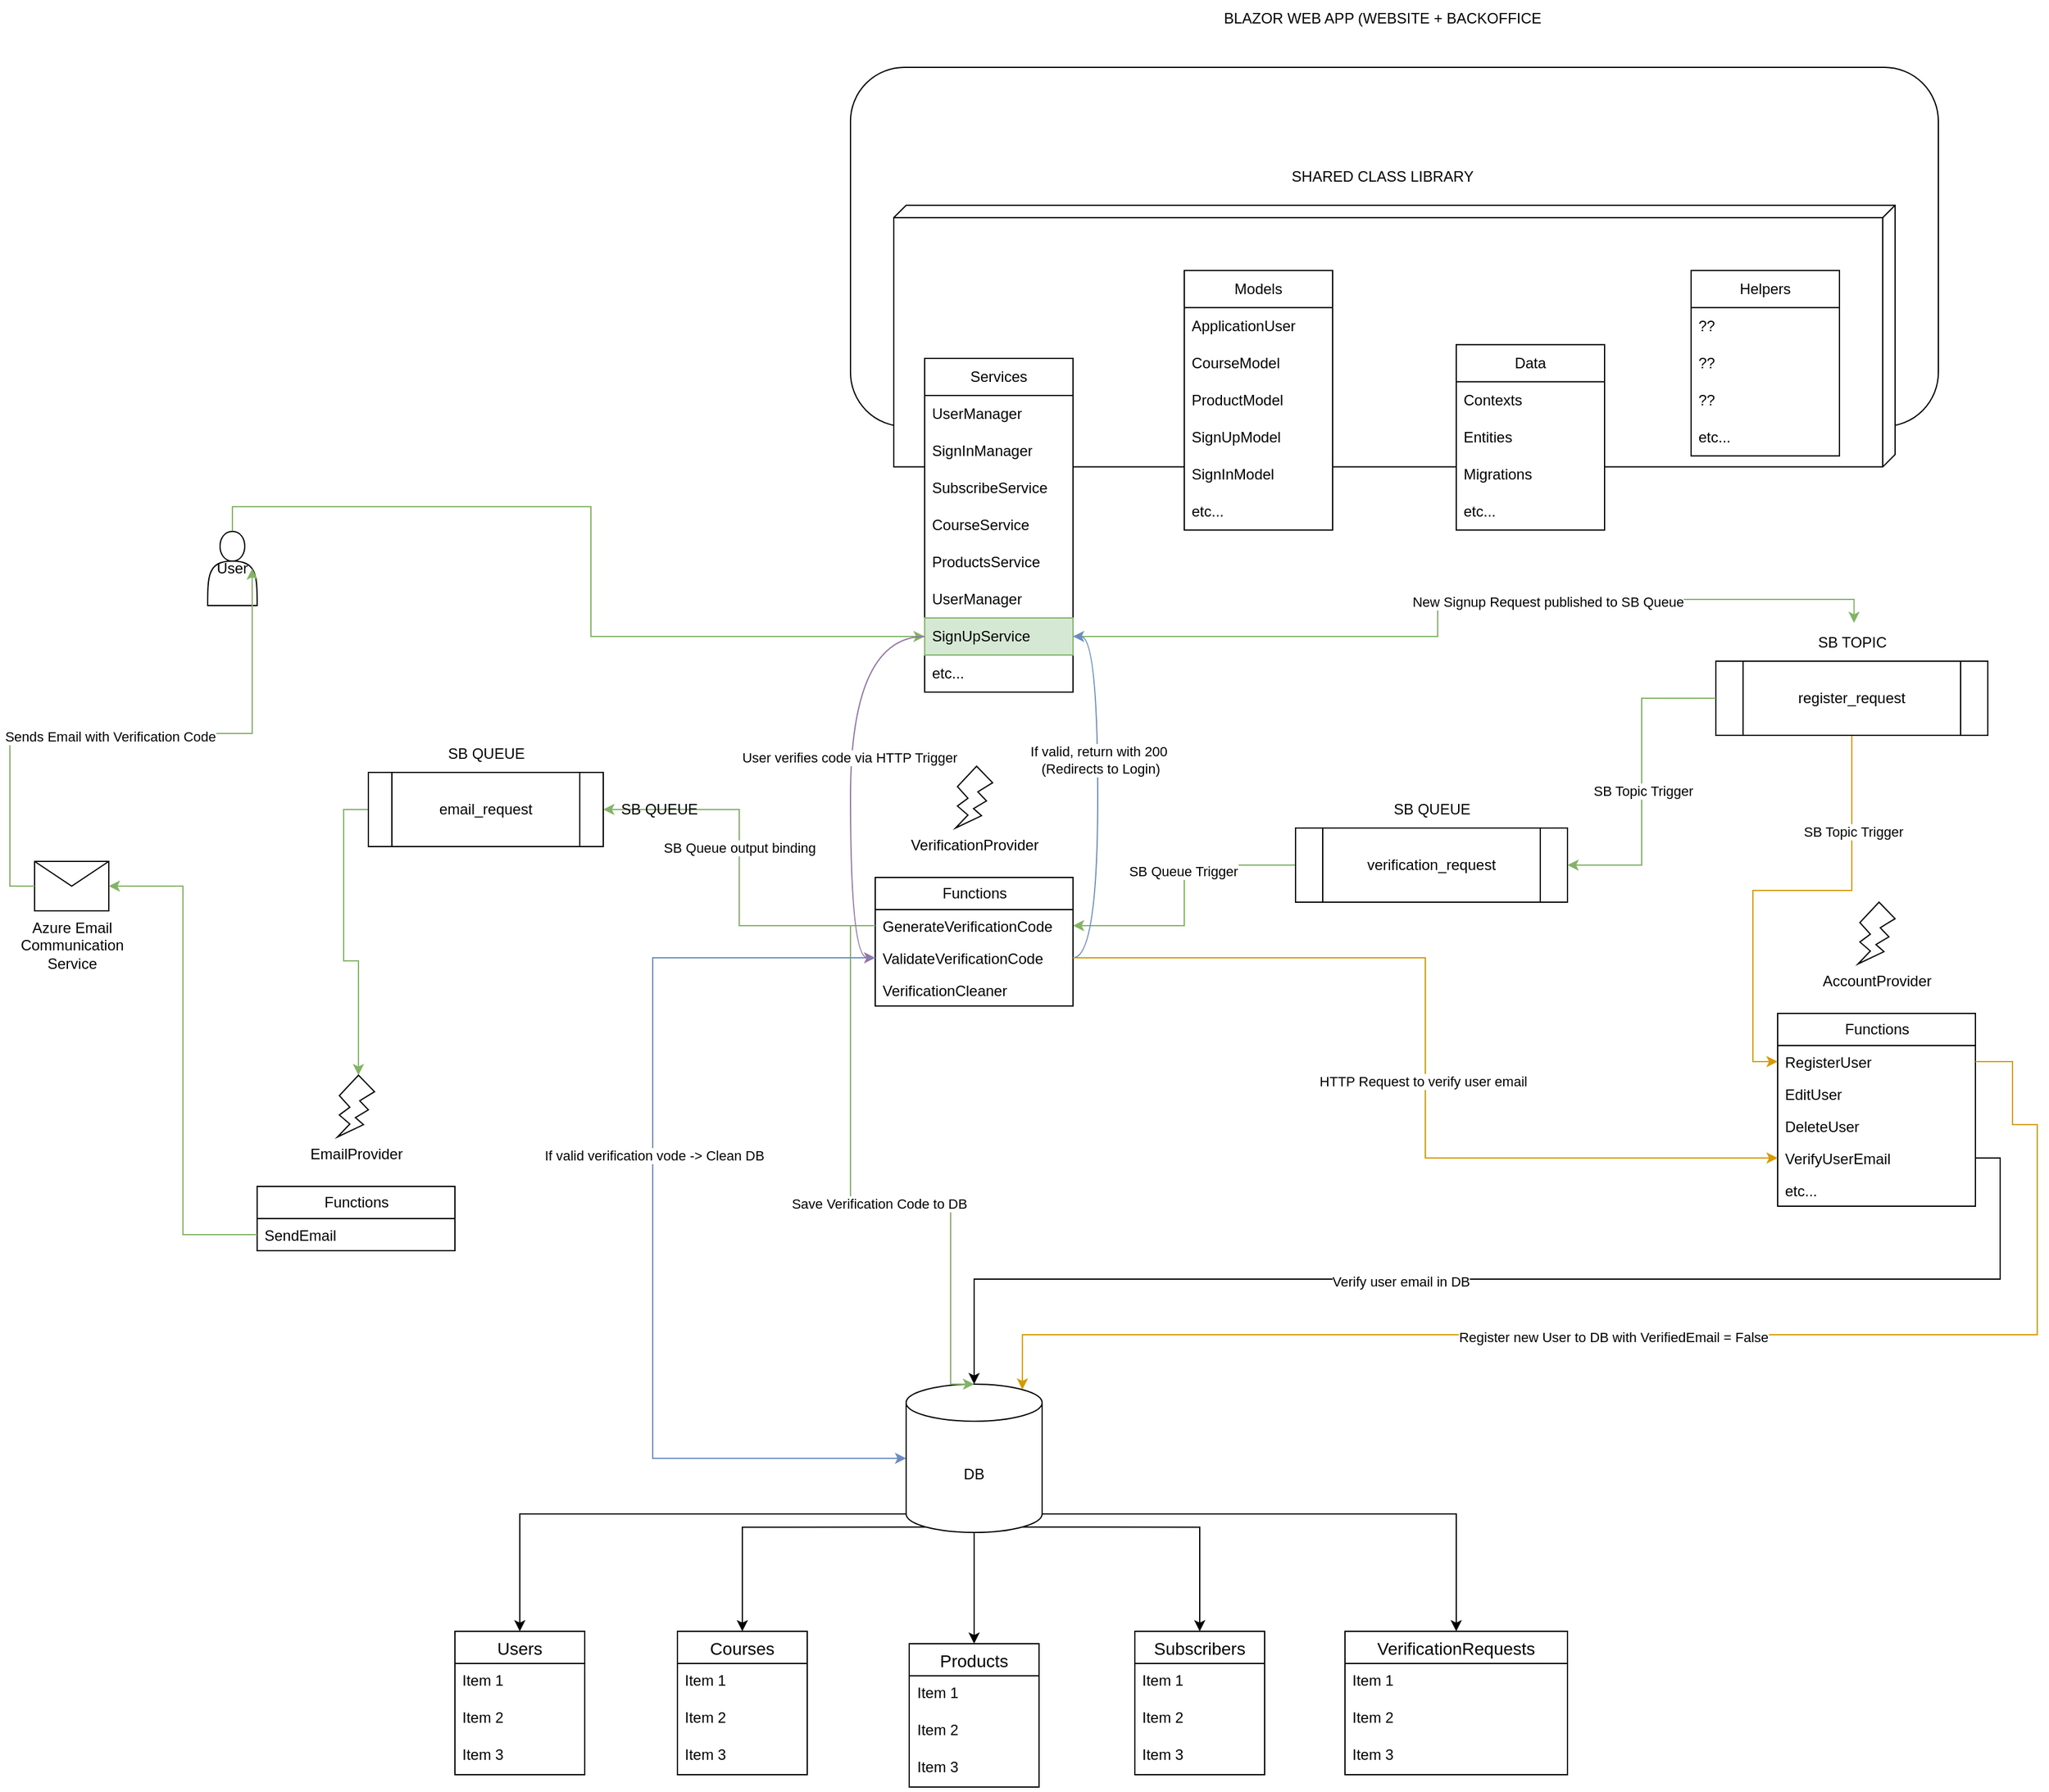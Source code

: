 <mxfile version="24.4.0" type="github">
  <diagram name="Page-1" id="rLuaAWIhbFuR76mklM3R">
    <mxGraphModel dx="3674" dy="1921" grid="1" gridSize="10" guides="1" tooltips="1" connect="1" arrows="1" fold="1" page="0" pageScale="1" pageWidth="827" pageHeight="1169" math="0" shadow="0">
      <root>
        <mxCell id="0" />
        <mxCell id="1" parent="0" />
        <mxCell id="b-GM4WZFgc50gOX13qEO-60" style="edgeStyle=orthogonalEdgeStyle;rounded=0;orthogonalLoop=1;jettySize=auto;html=1;exitX=0;exitY=0.5;exitDx=0;exitDy=0;entryX=0.565;entryY=0;entryDx=0;entryDy=0;entryPerimeter=0;fillColor=#d5e8d4;strokeColor=#82b366;" edge="1" parent="1" source="b-GM4WZFgc50gOX13qEO-3" target="b-GM4WZFgc50gOX13qEO-41">
          <mxGeometry relative="1" as="geometry" />
        </mxCell>
        <mxCell id="b-GM4WZFgc50gOX13qEO-18" style="edgeStyle=orthogonalEdgeStyle;rounded=0;orthogonalLoop=1;jettySize=auto;html=1;exitX=0;exitY=0.5;exitDx=0;exitDy=0;entryX=1;entryY=0.5;entryDx=0;entryDy=0;fillColor=#d5e8d4;strokeColor=#82b366;" edge="1" parent="1" source="b-GM4WZFgc50gOX13qEO-8" target="b-GM4WZFgc50gOX13qEO-26">
          <mxGeometry relative="1" as="geometry" />
        </mxCell>
        <mxCell id="b-GM4WZFgc50gOX13qEO-57" value="SB Queue Trigger" style="edgeLabel;html=1;align=center;verticalAlign=middle;resizable=0;points=[];" vertex="1" connectable="0" parent="b-GM4WZFgc50gOX13qEO-18">
          <mxGeometry x="-0.173" y="-1" relative="1" as="geometry">
            <mxPoint as="offset" />
          </mxGeometry>
        </mxCell>
        <mxCell id="b-GM4WZFgc50gOX13qEO-10" value="&lt;span style=&quot;text-wrap: wrap;&quot;&gt;Azure Email Communication Service&lt;/span&gt;" style="shape=message;html=1;html=1;outlineConnect=0;labelPosition=center;verticalLabelPosition=bottom;align=center;verticalAlign=top;" vertex="1" parent="1">
          <mxGeometry x="-1230" y="47" width="60" height="40" as="geometry" />
        </mxCell>
        <mxCell id="b-GM4WZFgc50gOX13qEO-166" style="edgeStyle=orthogonalEdgeStyle;rounded=0;orthogonalLoop=1;jettySize=auto;html=1;exitX=0.5;exitY=0;exitDx=0;exitDy=0;entryX=0;entryY=0.5;entryDx=0;entryDy=0;fillColor=#d5e8d4;strokeColor=#82b366;" edge="1" parent="1" source="b-GM4WZFgc50gOX13qEO-11" target="b-GM4WZFgc50gOX13qEO-106">
          <mxGeometry relative="1" as="geometry" />
        </mxCell>
        <mxCell id="b-GM4WZFgc50gOX13qEO-11" value="User" style="shape=actor;whiteSpace=wrap;html=1;" vertex="1" parent="1">
          <mxGeometry x="-1090" y="-220" width="40" height="60" as="geometry" />
        </mxCell>
        <mxCell id="b-GM4WZFgc50gOX13qEO-12" style="edgeStyle=orthogonalEdgeStyle;rounded=0;orthogonalLoop=1;jettySize=auto;html=1;exitX=0;exitY=0.5;exitDx=0;exitDy=0;entryX=0.9;entryY=0.5;entryDx=0;entryDy=0;entryPerimeter=0;fillColor=#d5e8d4;strokeColor=#82b366;" edge="1" parent="1" source="b-GM4WZFgc50gOX13qEO-10" target="b-GM4WZFgc50gOX13qEO-11">
          <mxGeometry relative="1" as="geometry" />
        </mxCell>
        <mxCell id="b-GM4WZFgc50gOX13qEO-14" value="Sends Email with Verification Code" style="edgeLabel;html=1;align=center;verticalAlign=middle;resizable=0;points=[];" vertex="1" connectable="0" parent="b-GM4WZFgc50gOX13qEO-12">
          <mxGeometry x="-0.052" y="-2" relative="1" as="geometry">
            <mxPoint as="offset" />
          </mxGeometry>
        </mxCell>
        <mxCell id="b-GM4WZFgc50gOX13qEO-30" value="" style="group" vertex="1" connectable="0" parent="1">
          <mxGeometry x="-550" y="-30" width="160" height="194" as="geometry" />
        </mxCell>
        <mxCell id="b-GM4WZFgc50gOX13qEO-5" value="VerificationProvider" style="verticalLabelPosition=bottom;verticalAlign=top;html=1;shape=mxgraph.basic.flash" vertex="1" parent="b-GM4WZFgc50gOX13qEO-30">
          <mxGeometry x="65" width="30" height="50" as="geometry" />
        </mxCell>
        <mxCell id="b-GM4WZFgc50gOX13qEO-25" value="Functions" style="swimlane;fontStyle=0;childLayout=stackLayout;horizontal=1;startSize=26;fillColor=none;horizontalStack=0;resizeParent=1;resizeParentMax=0;resizeLast=0;collapsible=1;marginBottom=0;html=1;" vertex="1" parent="b-GM4WZFgc50gOX13qEO-30">
          <mxGeometry y="90" width="160" height="104" as="geometry" />
        </mxCell>
        <mxCell id="b-GM4WZFgc50gOX13qEO-26" value="GenerateVerificationCode" style="text;strokeColor=none;fillColor=none;align=left;verticalAlign=top;spacingLeft=4;spacingRight=4;overflow=hidden;rotatable=0;points=[[0,0.5],[1,0.5]];portConstraint=eastwest;whiteSpace=wrap;html=1;" vertex="1" parent="b-GM4WZFgc50gOX13qEO-25">
          <mxGeometry y="26" width="160" height="26" as="geometry" />
        </mxCell>
        <mxCell id="b-GM4WZFgc50gOX13qEO-27" value="ValidateVerificationCode" style="text;strokeColor=none;fillColor=none;align=left;verticalAlign=top;spacingLeft=4;spacingRight=4;overflow=hidden;rotatable=0;points=[[0,0.5],[1,0.5]];portConstraint=eastwest;whiteSpace=wrap;html=1;" vertex="1" parent="b-GM4WZFgc50gOX13qEO-25">
          <mxGeometry y="52" width="160" height="26" as="geometry" />
        </mxCell>
        <mxCell id="b-GM4WZFgc50gOX13qEO-28" value="VerificationCleaner" style="text;strokeColor=none;fillColor=none;align=left;verticalAlign=top;spacingLeft=4;spacingRight=4;overflow=hidden;rotatable=0;points=[[0,0.5],[1,0.5]];portConstraint=eastwest;whiteSpace=wrap;html=1;" vertex="1" parent="b-GM4WZFgc50gOX13qEO-25">
          <mxGeometry y="78" width="160" height="26" as="geometry" />
        </mxCell>
        <mxCell id="b-GM4WZFgc50gOX13qEO-40" value="" style="group" vertex="1" connectable="0" parent="1">
          <mxGeometry x="-1000" y="220" width="160" height="194" as="geometry" />
        </mxCell>
        <mxCell id="b-GM4WZFgc50gOX13qEO-41" value="EmailProvider" style="verticalLabelPosition=bottom;verticalAlign=top;html=1;shape=mxgraph.basic.flash" vertex="1" parent="b-GM4WZFgc50gOX13qEO-40">
          <mxGeometry x="15" width="30" height="50" as="geometry" />
        </mxCell>
        <mxCell id="b-GM4WZFgc50gOX13qEO-42" value="Functions" style="swimlane;fontStyle=0;childLayout=stackLayout;horizontal=1;startSize=26;fillColor=none;horizontalStack=0;resizeParent=1;resizeParentMax=0;resizeLast=0;collapsible=1;marginBottom=0;html=1;" vertex="1" parent="b-GM4WZFgc50gOX13qEO-40">
          <mxGeometry x="-50" y="90" width="160" height="52" as="geometry" />
        </mxCell>
        <mxCell id="b-GM4WZFgc50gOX13qEO-43" value="SendEmail" style="text;strokeColor=none;fillColor=none;align=left;verticalAlign=top;spacingLeft=4;spacingRight=4;overflow=hidden;rotatable=0;points=[[0,0.5],[1,0.5]];portConstraint=eastwest;whiteSpace=wrap;html=1;" vertex="1" parent="b-GM4WZFgc50gOX13qEO-42">
          <mxGeometry y="26" width="160" height="26" as="geometry" />
        </mxCell>
        <mxCell id="b-GM4WZFgc50gOX13qEO-58" style="edgeStyle=orthogonalEdgeStyle;rounded=0;orthogonalLoop=1;jettySize=auto;html=1;exitX=0;exitY=0.5;exitDx=0;exitDy=0;entryX=1;entryY=0.5;entryDx=0;entryDy=0;fillColor=#d5e8d4;strokeColor=#82b366;" edge="1" parent="1" source="b-GM4WZFgc50gOX13qEO-26" target="b-GM4WZFgc50gOX13qEO-3">
          <mxGeometry relative="1" as="geometry" />
        </mxCell>
        <mxCell id="b-GM4WZFgc50gOX13qEO-59" value="SB Queue output binding" style="edgeLabel;html=1;align=center;verticalAlign=middle;resizable=0;points=[];" vertex="1" connectable="0" parent="b-GM4WZFgc50gOX13qEO-58">
          <mxGeometry x="0.106" relative="1" as="geometry">
            <mxPoint as="offset" />
          </mxGeometry>
        </mxCell>
        <mxCell id="b-GM4WZFgc50gOX13qEO-61" style="edgeStyle=orthogonalEdgeStyle;rounded=0;orthogonalLoop=1;jettySize=auto;html=1;exitX=0;exitY=0.5;exitDx=0;exitDy=0;entryX=1;entryY=0.5;entryDx=0;entryDy=0;fillColor=#d5e8d4;strokeColor=#82b366;" edge="1" parent="1" source="b-GM4WZFgc50gOX13qEO-43" target="b-GM4WZFgc50gOX13qEO-10">
          <mxGeometry relative="1" as="geometry" />
        </mxCell>
        <mxCell id="b-GM4WZFgc50gOX13qEO-62" value="SB QUEUE" style="text;html=1;align=center;verticalAlign=middle;resizable=0;points=[];autosize=1;strokeColor=none;fillColor=none;" vertex="1" parent="1">
          <mxGeometry x="-770" y="-10" width="90" height="30" as="geometry" />
        </mxCell>
        <mxCell id="b-GM4WZFgc50gOX13qEO-64" value="" style="group" vertex="1" connectable="0" parent="1">
          <mxGeometry x="-210" y="-10" width="220" height="90" as="geometry" />
        </mxCell>
        <mxCell id="b-GM4WZFgc50gOX13qEO-8" value="verification_request" style="shape=process;whiteSpace=wrap;html=1;backgroundOutline=1;" vertex="1" parent="b-GM4WZFgc50gOX13qEO-64">
          <mxGeometry y="30" width="220" height="60" as="geometry" />
        </mxCell>
        <mxCell id="b-GM4WZFgc50gOX13qEO-63" value="SB QUEUE" style="text;html=1;align=center;verticalAlign=middle;resizable=0;points=[];autosize=1;strokeColor=none;fillColor=none;" vertex="1" parent="b-GM4WZFgc50gOX13qEO-64">
          <mxGeometry x="65" width="90" height="30" as="geometry" />
        </mxCell>
        <mxCell id="b-GM4WZFgc50gOX13qEO-71" value="" style="group" vertex="1" connectable="0" parent="1">
          <mxGeometry x="-890" y="470" width="900" height="326" as="geometry" />
        </mxCell>
        <mxCell id="b-GM4WZFgc50gOX13qEO-66" style="edgeStyle=orthogonalEdgeStyle;rounded=0;orthogonalLoop=1;jettySize=auto;html=1;exitX=0;exitY=1;exitDx=0;exitDy=-15;exitPerimeter=0;entryX=0.5;entryY=0;entryDx=0;entryDy=0;" edge="1" parent="b-GM4WZFgc50gOX13qEO-71" source="LMLUsQTft9katg2dy1Hr-32" target="LMLUsQTft9katg2dy1Hr-33">
          <mxGeometry relative="1" as="geometry" />
        </mxCell>
        <mxCell id="b-GM4WZFgc50gOX13qEO-67" style="edgeStyle=orthogonalEdgeStyle;rounded=0;orthogonalLoop=1;jettySize=auto;html=1;exitX=0.145;exitY=1;exitDx=0;exitDy=-4.35;exitPerimeter=0;entryX=0.5;entryY=0;entryDx=0;entryDy=0;" edge="1" parent="b-GM4WZFgc50gOX13qEO-71" source="LMLUsQTft9katg2dy1Hr-32" target="LMLUsQTft9katg2dy1Hr-45">
          <mxGeometry relative="1" as="geometry" />
        </mxCell>
        <mxCell id="b-GM4WZFgc50gOX13qEO-68" style="edgeStyle=orthogonalEdgeStyle;rounded=0;orthogonalLoop=1;jettySize=auto;html=1;exitX=0.5;exitY=1;exitDx=0;exitDy=0;exitPerimeter=0;entryX=0.5;entryY=0;entryDx=0;entryDy=0;" edge="1" parent="b-GM4WZFgc50gOX13qEO-71" source="LMLUsQTft9katg2dy1Hr-32" target="LMLUsQTft9katg2dy1Hr-49">
          <mxGeometry relative="1" as="geometry" />
        </mxCell>
        <mxCell id="b-GM4WZFgc50gOX13qEO-69" style="edgeStyle=orthogonalEdgeStyle;rounded=0;orthogonalLoop=1;jettySize=auto;html=1;exitX=0.855;exitY=1;exitDx=0;exitDy=-4.35;exitPerimeter=0;entryX=0.5;entryY=0;entryDx=0;entryDy=0;" edge="1" parent="b-GM4WZFgc50gOX13qEO-71" source="LMLUsQTft9katg2dy1Hr-32" target="LMLUsQTft9katg2dy1Hr-53">
          <mxGeometry relative="1" as="geometry" />
        </mxCell>
        <mxCell id="b-GM4WZFgc50gOX13qEO-70" style="edgeStyle=orthogonalEdgeStyle;rounded=0;orthogonalLoop=1;jettySize=auto;html=1;exitX=1;exitY=1;exitDx=0;exitDy=-15;exitPerimeter=0;entryX=0.5;entryY=0;entryDx=0;entryDy=0;" edge="1" parent="b-GM4WZFgc50gOX13qEO-71" source="LMLUsQTft9katg2dy1Hr-32" target="b-GM4WZFgc50gOX13qEO-31">
          <mxGeometry relative="1" as="geometry" />
        </mxCell>
        <mxCell id="LMLUsQTft9katg2dy1Hr-32" value="DB" style="shape=cylinder3;whiteSpace=wrap;html=1;boundedLbl=1;backgroundOutline=1;size=15;" parent="b-GM4WZFgc50gOX13qEO-71" vertex="1">
          <mxGeometry x="365" width="110" height="120" as="geometry" />
        </mxCell>
        <mxCell id="LMLUsQTft9katg2dy1Hr-33" value="Users" style="swimlane;fontStyle=0;childLayout=stackLayout;horizontal=1;startSize=26;horizontalStack=0;resizeParent=1;resizeParentMax=0;resizeLast=0;collapsible=1;marginBottom=0;align=center;fontSize=14;" parent="b-GM4WZFgc50gOX13qEO-71" vertex="1">
          <mxGeometry y="200" width="105" height="116" as="geometry" />
        </mxCell>
        <mxCell id="LMLUsQTft9katg2dy1Hr-34" value="Item 1" style="text;strokeColor=none;fillColor=none;spacingLeft=4;spacingRight=4;overflow=hidden;rotatable=0;points=[[0,0.5],[1,0.5]];portConstraint=eastwest;fontSize=12;whiteSpace=wrap;html=1;" parent="LMLUsQTft9katg2dy1Hr-33" vertex="1">
          <mxGeometry y="26" width="105" height="30" as="geometry" />
        </mxCell>
        <mxCell id="LMLUsQTft9katg2dy1Hr-35" value="Item 2" style="text;strokeColor=none;fillColor=none;spacingLeft=4;spacingRight=4;overflow=hidden;rotatable=0;points=[[0,0.5],[1,0.5]];portConstraint=eastwest;fontSize=12;whiteSpace=wrap;html=1;" parent="LMLUsQTft9katg2dy1Hr-33" vertex="1">
          <mxGeometry y="56" width="105" height="30" as="geometry" />
        </mxCell>
        <mxCell id="LMLUsQTft9katg2dy1Hr-36" value="Item 3" style="text;strokeColor=none;fillColor=none;spacingLeft=4;spacingRight=4;overflow=hidden;rotatable=0;points=[[0,0.5],[1,0.5]];portConstraint=eastwest;fontSize=12;whiteSpace=wrap;html=1;" parent="LMLUsQTft9katg2dy1Hr-33" vertex="1">
          <mxGeometry y="86" width="105" height="30" as="geometry" />
        </mxCell>
        <mxCell id="LMLUsQTft9katg2dy1Hr-45" value="Courses" style="swimlane;fontStyle=0;childLayout=stackLayout;horizontal=1;startSize=26;horizontalStack=0;resizeParent=1;resizeParentMax=0;resizeLast=0;collapsible=1;marginBottom=0;align=center;fontSize=14;" parent="b-GM4WZFgc50gOX13qEO-71" vertex="1">
          <mxGeometry x="180" y="200" width="105" height="116" as="geometry" />
        </mxCell>
        <mxCell id="LMLUsQTft9katg2dy1Hr-46" value="Item 1" style="text;strokeColor=none;fillColor=none;spacingLeft=4;spacingRight=4;overflow=hidden;rotatable=0;points=[[0,0.5],[1,0.5]];portConstraint=eastwest;fontSize=12;whiteSpace=wrap;html=1;" parent="LMLUsQTft9katg2dy1Hr-45" vertex="1">
          <mxGeometry y="26" width="105" height="30" as="geometry" />
        </mxCell>
        <mxCell id="LMLUsQTft9katg2dy1Hr-47" value="Item 2" style="text;strokeColor=none;fillColor=none;spacingLeft=4;spacingRight=4;overflow=hidden;rotatable=0;points=[[0,0.5],[1,0.5]];portConstraint=eastwest;fontSize=12;whiteSpace=wrap;html=1;" parent="LMLUsQTft9katg2dy1Hr-45" vertex="1">
          <mxGeometry y="56" width="105" height="30" as="geometry" />
        </mxCell>
        <mxCell id="LMLUsQTft9katg2dy1Hr-48" value="Item 3" style="text;strokeColor=none;fillColor=none;spacingLeft=4;spacingRight=4;overflow=hidden;rotatable=0;points=[[0,0.5],[1,0.5]];portConstraint=eastwest;fontSize=12;whiteSpace=wrap;html=1;" parent="LMLUsQTft9katg2dy1Hr-45" vertex="1">
          <mxGeometry y="86" width="105" height="30" as="geometry" />
        </mxCell>
        <mxCell id="LMLUsQTft9katg2dy1Hr-49" value="Products" style="swimlane;fontStyle=0;childLayout=stackLayout;horizontal=1;startSize=26;horizontalStack=0;resizeParent=1;resizeParentMax=0;resizeLast=0;collapsible=1;marginBottom=0;align=center;fontSize=14;" parent="b-GM4WZFgc50gOX13qEO-71" vertex="1">
          <mxGeometry x="367.5" y="210" width="105" height="116" as="geometry" />
        </mxCell>
        <mxCell id="LMLUsQTft9katg2dy1Hr-50" value="Item 1" style="text;strokeColor=none;fillColor=none;spacingLeft=4;spacingRight=4;overflow=hidden;rotatable=0;points=[[0,0.5],[1,0.5]];portConstraint=eastwest;fontSize=12;whiteSpace=wrap;html=1;" parent="LMLUsQTft9katg2dy1Hr-49" vertex="1">
          <mxGeometry y="26" width="105" height="30" as="geometry" />
        </mxCell>
        <mxCell id="LMLUsQTft9katg2dy1Hr-51" value="Item 2" style="text;strokeColor=none;fillColor=none;spacingLeft=4;spacingRight=4;overflow=hidden;rotatable=0;points=[[0,0.5],[1,0.5]];portConstraint=eastwest;fontSize=12;whiteSpace=wrap;html=1;" parent="LMLUsQTft9katg2dy1Hr-49" vertex="1">
          <mxGeometry y="56" width="105" height="30" as="geometry" />
        </mxCell>
        <mxCell id="LMLUsQTft9katg2dy1Hr-52" value="Item 3" style="text;strokeColor=none;fillColor=none;spacingLeft=4;spacingRight=4;overflow=hidden;rotatable=0;points=[[0,0.5],[1,0.5]];portConstraint=eastwest;fontSize=12;whiteSpace=wrap;html=1;" parent="LMLUsQTft9katg2dy1Hr-49" vertex="1">
          <mxGeometry y="86" width="105" height="30" as="geometry" />
        </mxCell>
        <mxCell id="LMLUsQTft9katg2dy1Hr-53" value="Subscribers" style="swimlane;fontStyle=0;childLayout=stackLayout;horizontal=1;startSize=26;horizontalStack=0;resizeParent=1;resizeParentMax=0;resizeLast=0;collapsible=1;marginBottom=0;align=center;fontSize=14;" parent="b-GM4WZFgc50gOX13qEO-71" vertex="1">
          <mxGeometry x="550" y="200" width="105" height="116" as="geometry" />
        </mxCell>
        <mxCell id="LMLUsQTft9katg2dy1Hr-54" value="Item 1" style="text;strokeColor=none;fillColor=none;spacingLeft=4;spacingRight=4;overflow=hidden;rotatable=0;points=[[0,0.5],[1,0.5]];portConstraint=eastwest;fontSize=12;whiteSpace=wrap;html=1;" parent="LMLUsQTft9katg2dy1Hr-53" vertex="1">
          <mxGeometry y="26" width="105" height="30" as="geometry" />
        </mxCell>
        <mxCell id="LMLUsQTft9katg2dy1Hr-55" value="Item 2" style="text;strokeColor=none;fillColor=none;spacingLeft=4;spacingRight=4;overflow=hidden;rotatable=0;points=[[0,0.5],[1,0.5]];portConstraint=eastwest;fontSize=12;whiteSpace=wrap;html=1;" parent="LMLUsQTft9katg2dy1Hr-53" vertex="1">
          <mxGeometry y="56" width="105" height="30" as="geometry" />
        </mxCell>
        <mxCell id="LMLUsQTft9katg2dy1Hr-56" value="Item 3" style="text;strokeColor=none;fillColor=none;spacingLeft=4;spacingRight=4;overflow=hidden;rotatable=0;points=[[0,0.5],[1,0.5]];portConstraint=eastwest;fontSize=12;whiteSpace=wrap;html=1;" parent="LMLUsQTft9katg2dy1Hr-53" vertex="1">
          <mxGeometry y="86" width="105" height="30" as="geometry" />
        </mxCell>
        <mxCell id="b-GM4WZFgc50gOX13qEO-31" value="VerificationRequests" style="swimlane;fontStyle=0;childLayout=stackLayout;horizontal=1;startSize=26;horizontalStack=0;resizeParent=1;resizeParentMax=0;resizeLast=0;collapsible=1;marginBottom=0;align=center;fontSize=14;" vertex="1" parent="b-GM4WZFgc50gOX13qEO-71">
          <mxGeometry x="720" y="200" width="180" height="116" as="geometry" />
        </mxCell>
        <mxCell id="b-GM4WZFgc50gOX13qEO-32" value="Item 1" style="text;strokeColor=none;fillColor=none;spacingLeft=4;spacingRight=4;overflow=hidden;rotatable=0;points=[[0,0.5],[1,0.5]];portConstraint=eastwest;fontSize=12;whiteSpace=wrap;html=1;" vertex="1" parent="b-GM4WZFgc50gOX13qEO-31">
          <mxGeometry y="26" width="180" height="30" as="geometry" />
        </mxCell>
        <mxCell id="b-GM4WZFgc50gOX13qEO-33" value="Item 2" style="text;strokeColor=none;fillColor=none;spacingLeft=4;spacingRight=4;overflow=hidden;rotatable=0;points=[[0,0.5],[1,0.5]];portConstraint=eastwest;fontSize=12;whiteSpace=wrap;html=1;" vertex="1" parent="b-GM4WZFgc50gOX13qEO-31">
          <mxGeometry y="56" width="180" height="30" as="geometry" />
        </mxCell>
        <mxCell id="b-GM4WZFgc50gOX13qEO-34" value="Item 3" style="text;strokeColor=none;fillColor=none;spacingLeft=4;spacingRight=4;overflow=hidden;rotatable=0;points=[[0,0.5],[1,0.5]];portConstraint=eastwest;fontSize=12;whiteSpace=wrap;html=1;" vertex="1" parent="b-GM4WZFgc50gOX13qEO-31">
          <mxGeometry y="86" width="180" height="30" as="geometry" />
        </mxCell>
        <mxCell id="b-GM4WZFgc50gOX13qEO-75" style="edgeStyle=orthogonalEdgeStyle;rounded=0;orthogonalLoop=1;jettySize=auto;html=1;exitX=0;exitY=0.5;exitDx=0;exitDy=0;entryX=0.5;entryY=0;entryDx=0;entryDy=0;entryPerimeter=0;fillColor=#d5e8d4;strokeColor=#82b366;" edge="1" parent="1" source="b-GM4WZFgc50gOX13qEO-26" target="LMLUsQTft9katg2dy1Hr-32">
          <mxGeometry relative="1" as="geometry">
            <Array as="points">
              <mxPoint x="-570" y="99" />
              <mxPoint x="-570" y="321" />
              <mxPoint x="-489" y="321" />
              <mxPoint x="-489" y="470" />
            </Array>
          </mxGeometry>
        </mxCell>
        <mxCell id="b-GM4WZFgc50gOX13qEO-76" value="Save Verification Code to DB" style="edgeLabel;html=1;align=center;verticalAlign=middle;resizable=0;points=[];" vertex="1" connectable="0" parent="b-GM4WZFgc50gOX13qEO-75">
          <mxGeometry x="0.077" y="-3" relative="1" as="geometry">
            <mxPoint as="offset" />
          </mxGeometry>
        </mxCell>
        <mxCell id="b-GM4WZFgc50gOX13qEO-80" value="" style="group" vertex="1" connectable="0" parent="1">
          <mxGeometry x="-570" y="-650" width="880" height="460" as="geometry" />
        </mxCell>
        <mxCell id="b-GM4WZFgc50gOX13qEO-78" value="" style="rounded=1;whiteSpace=wrap;html=1;" vertex="1" parent="b-GM4WZFgc50gOX13qEO-80">
          <mxGeometry y="54.474" width="880" height="290.526" as="geometry" />
        </mxCell>
        <mxCell id="b-GM4WZFgc50gOX13qEO-79" value="BLAZOR WEB APP (WEBSITE + BACKOFFICE" style="text;html=1;align=center;verticalAlign=middle;resizable=0;points=[];autosize=1;strokeColor=none;fillColor=none;" vertex="1" parent="b-GM4WZFgc50gOX13qEO-80">
          <mxGeometry x="290" width="280" height="30" as="geometry" />
        </mxCell>
        <mxCell id="b-GM4WZFgc50gOX13qEO-83" value="" style="group" vertex="1" connectable="0" parent="b-GM4WZFgc50gOX13qEO-80">
          <mxGeometry x="35" y="127.778" width="810" height="332.222" as="geometry" />
        </mxCell>
        <mxCell id="b-GM4WZFgc50gOX13qEO-81" value="" style="verticalAlign=top;align=left;spacingTop=8;spacingLeft=2;spacingRight=12;shape=cube;size=10;direction=south;fontStyle=4;html=1;whiteSpace=wrap;" vertex="1" parent="b-GM4WZFgc50gOX13qEO-83">
          <mxGeometry y="38.33" width="810" height="211.67" as="geometry" />
        </mxCell>
        <mxCell id="b-GM4WZFgc50gOX13qEO-82" value="SHARED CLASS LIBRARY" style="text;html=1;align=center;verticalAlign=middle;resizable=0;points=[];autosize=1;strokeColor=none;fillColor=none;" vertex="1" parent="b-GM4WZFgc50gOX13qEO-83">
          <mxGeometry x="310" width="170" height="30" as="geometry" />
        </mxCell>
        <mxCell id="b-GM4WZFgc50gOX13qEO-99" value="Services" style="swimlane;fontStyle=0;childLayout=stackLayout;horizontal=1;startSize=30;horizontalStack=0;resizeParent=1;resizeParentMax=0;resizeLast=0;collapsible=1;marginBottom=0;whiteSpace=wrap;html=1;swimlaneFillColor=default;" vertex="1" parent="b-GM4WZFgc50gOX13qEO-83">
          <mxGeometry x="25" y="162.22" width="120" height="270" as="geometry" />
        </mxCell>
        <mxCell id="b-GM4WZFgc50gOX13qEO-100" value="UserManager" style="text;strokeColor=none;fillColor=none;align=left;verticalAlign=middle;spacingLeft=4;spacingRight=4;overflow=hidden;points=[[0,0.5],[1,0.5]];portConstraint=eastwest;rotatable=0;whiteSpace=wrap;html=1;" vertex="1" parent="b-GM4WZFgc50gOX13qEO-99">
          <mxGeometry y="30" width="120" height="30" as="geometry" />
        </mxCell>
        <mxCell id="b-GM4WZFgc50gOX13qEO-101" value="SignInManager" style="text;strokeColor=none;fillColor=none;align=left;verticalAlign=middle;spacingLeft=4;spacingRight=4;overflow=hidden;points=[[0,0.5],[1,0.5]];portConstraint=eastwest;rotatable=0;whiteSpace=wrap;html=1;" vertex="1" parent="b-GM4WZFgc50gOX13qEO-99">
          <mxGeometry y="60" width="120" height="30" as="geometry" />
        </mxCell>
        <mxCell id="b-GM4WZFgc50gOX13qEO-102" value="SubscribeService" style="text;strokeColor=none;fillColor=none;align=left;verticalAlign=middle;spacingLeft=4;spacingRight=4;overflow=hidden;points=[[0,0.5],[1,0.5]];portConstraint=eastwest;rotatable=0;whiteSpace=wrap;html=1;" vertex="1" parent="b-GM4WZFgc50gOX13qEO-99">
          <mxGeometry y="90" width="120" height="30" as="geometry" />
        </mxCell>
        <mxCell id="b-GM4WZFgc50gOX13qEO-103" value="CourseService" style="text;strokeColor=none;fillColor=none;align=left;verticalAlign=middle;spacingLeft=4;spacingRight=4;overflow=hidden;points=[[0,0.5],[1,0.5]];portConstraint=eastwest;rotatable=0;whiteSpace=wrap;html=1;" vertex="1" parent="b-GM4WZFgc50gOX13qEO-99">
          <mxGeometry y="120" width="120" height="30" as="geometry" />
        </mxCell>
        <mxCell id="b-GM4WZFgc50gOX13qEO-104" value="ProductsService" style="text;strokeColor=none;fillColor=none;align=left;verticalAlign=middle;spacingLeft=4;spacingRight=4;overflow=hidden;points=[[0,0.5],[1,0.5]];portConstraint=eastwest;rotatable=0;whiteSpace=wrap;html=1;" vertex="1" parent="b-GM4WZFgc50gOX13qEO-99">
          <mxGeometry y="150" width="120" height="30" as="geometry" />
        </mxCell>
        <mxCell id="b-GM4WZFgc50gOX13qEO-105" value="UserManager" style="text;strokeColor=none;fillColor=none;align=left;verticalAlign=middle;spacingLeft=4;spacingRight=4;overflow=hidden;points=[[0,0.5],[1,0.5]];portConstraint=eastwest;rotatable=0;whiteSpace=wrap;html=1;" vertex="1" parent="b-GM4WZFgc50gOX13qEO-99">
          <mxGeometry y="180" width="120" height="30" as="geometry" />
        </mxCell>
        <mxCell id="b-GM4WZFgc50gOX13qEO-106" value="SignUpService" style="text;strokeColor=#82b366;fillColor=#d5e8d4;align=left;verticalAlign=middle;spacingLeft=4;spacingRight=4;overflow=hidden;points=[[0,0.5],[1,0.5]];portConstraint=eastwest;rotatable=0;whiteSpace=wrap;html=1;" vertex="1" parent="b-GM4WZFgc50gOX13qEO-99">
          <mxGeometry y="210" width="120" height="30" as="geometry" />
        </mxCell>
        <mxCell id="b-GM4WZFgc50gOX13qEO-164" value="etc..." style="text;strokeColor=none;fillColor=none;align=left;verticalAlign=middle;spacingLeft=4;spacingRight=4;overflow=hidden;points=[[0,0.5],[1,0.5]];portConstraint=eastwest;rotatable=0;whiteSpace=wrap;html=1;" vertex="1" parent="b-GM4WZFgc50gOX13qEO-99">
          <mxGeometry y="240" width="120" height="30" as="geometry" />
        </mxCell>
        <mxCell id="b-GM4WZFgc50gOX13qEO-118" value="Models" style="swimlane;fontStyle=0;childLayout=stackLayout;horizontal=1;startSize=30;horizontalStack=0;resizeParent=1;resizeParentMax=0;resizeLast=0;collapsible=1;marginBottom=0;whiteSpace=wrap;html=1;swimlaneFillColor=default;" vertex="1" parent="b-GM4WZFgc50gOX13qEO-83">
          <mxGeometry x="235" y="91.11" width="120" height="210" as="geometry" />
        </mxCell>
        <mxCell id="b-GM4WZFgc50gOX13qEO-119" value="ApplicationUser" style="text;strokeColor=none;fillColor=none;align=left;verticalAlign=middle;spacingLeft=4;spacingRight=4;overflow=hidden;points=[[0,0.5],[1,0.5]];portConstraint=eastwest;rotatable=0;whiteSpace=wrap;html=1;" vertex="1" parent="b-GM4WZFgc50gOX13qEO-118">
          <mxGeometry y="30" width="120" height="30" as="geometry" />
        </mxCell>
        <mxCell id="b-GM4WZFgc50gOX13qEO-120" value="CourseModel" style="text;strokeColor=none;fillColor=none;align=left;verticalAlign=middle;spacingLeft=4;spacingRight=4;overflow=hidden;points=[[0,0.5],[1,0.5]];portConstraint=eastwest;rotatable=0;whiteSpace=wrap;html=1;" vertex="1" parent="b-GM4WZFgc50gOX13qEO-118">
          <mxGeometry y="60" width="120" height="30" as="geometry" />
        </mxCell>
        <mxCell id="b-GM4WZFgc50gOX13qEO-121" value="ProductModel" style="text;strokeColor=none;fillColor=none;align=left;verticalAlign=middle;spacingLeft=4;spacingRight=4;overflow=hidden;points=[[0,0.5],[1,0.5]];portConstraint=eastwest;rotatable=0;whiteSpace=wrap;html=1;" vertex="1" parent="b-GM4WZFgc50gOX13qEO-118">
          <mxGeometry y="90" width="120" height="30" as="geometry" />
        </mxCell>
        <mxCell id="b-GM4WZFgc50gOX13qEO-122" value="SignUpModel" style="text;strokeColor=none;fillColor=none;align=left;verticalAlign=middle;spacingLeft=4;spacingRight=4;overflow=hidden;points=[[0,0.5],[1,0.5]];portConstraint=eastwest;rotatable=0;whiteSpace=wrap;html=1;" vertex="1" parent="b-GM4WZFgc50gOX13qEO-118">
          <mxGeometry y="120" width="120" height="30" as="geometry" />
        </mxCell>
        <mxCell id="b-GM4WZFgc50gOX13qEO-123" value="SignInModel" style="text;strokeColor=none;fillColor=none;align=left;verticalAlign=middle;spacingLeft=4;spacingRight=4;overflow=hidden;points=[[0,0.5],[1,0.5]];portConstraint=eastwest;rotatable=0;whiteSpace=wrap;html=1;" vertex="1" parent="b-GM4WZFgc50gOX13qEO-118">
          <mxGeometry y="150" width="120" height="30" as="geometry" />
        </mxCell>
        <mxCell id="b-GM4WZFgc50gOX13qEO-125" value="etc..." style="text;strokeColor=none;fillColor=none;align=left;verticalAlign=middle;spacingLeft=4;spacingRight=4;overflow=hidden;points=[[0,0.5],[1,0.5]];portConstraint=eastwest;rotatable=0;whiteSpace=wrap;html=1;" vertex="1" parent="b-GM4WZFgc50gOX13qEO-118">
          <mxGeometry y="180" width="120" height="30" as="geometry" />
        </mxCell>
        <mxCell id="b-GM4WZFgc50gOX13qEO-126" value="Data" style="swimlane;fontStyle=0;childLayout=stackLayout;horizontal=1;startSize=30;horizontalStack=0;resizeParent=1;resizeParentMax=0;resizeLast=0;collapsible=1;marginBottom=0;whiteSpace=wrap;html=1;swimlaneFillColor=default;" vertex="1" parent="b-GM4WZFgc50gOX13qEO-83">
          <mxGeometry x="455" y="151.11" width="120" height="150" as="geometry" />
        </mxCell>
        <mxCell id="b-GM4WZFgc50gOX13qEO-127" value="Contexts" style="text;strokeColor=none;fillColor=none;align=left;verticalAlign=middle;spacingLeft=4;spacingRight=4;overflow=hidden;points=[[0,0.5],[1,0.5]];portConstraint=eastwest;rotatable=0;whiteSpace=wrap;html=1;" vertex="1" parent="b-GM4WZFgc50gOX13qEO-126">
          <mxGeometry y="30" width="120" height="30" as="geometry" />
        </mxCell>
        <mxCell id="b-GM4WZFgc50gOX13qEO-128" value="Entities" style="text;strokeColor=none;fillColor=none;align=left;verticalAlign=middle;spacingLeft=4;spacingRight=4;overflow=hidden;points=[[0,0.5],[1,0.5]];portConstraint=eastwest;rotatable=0;whiteSpace=wrap;html=1;" vertex="1" parent="b-GM4WZFgc50gOX13qEO-126">
          <mxGeometry y="60" width="120" height="30" as="geometry" />
        </mxCell>
        <mxCell id="b-GM4WZFgc50gOX13qEO-129" value="Migrations" style="text;strokeColor=none;fillColor=none;align=left;verticalAlign=middle;spacingLeft=4;spacingRight=4;overflow=hidden;points=[[0,0.5],[1,0.5]];portConstraint=eastwest;rotatable=0;whiteSpace=wrap;html=1;" vertex="1" parent="b-GM4WZFgc50gOX13qEO-126">
          <mxGeometry y="90" width="120" height="30" as="geometry" />
        </mxCell>
        <mxCell id="b-GM4WZFgc50gOX13qEO-132" value="etc..." style="text;strokeColor=none;fillColor=none;align=left;verticalAlign=middle;spacingLeft=4;spacingRight=4;overflow=hidden;points=[[0,0.5],[1,0.5]];portConstraint=eastwest;rotatable=0;whiteSpace=wrap;html=1;" vertex="1" parent="b-GM4WZFgc50gOX13qEO-126">
          <mxGeometry y="120" width="120" height="30" as="geometry" />
        </mxCell>
        <mxCell id="b-GM4WZFgc50gOX13qEO-159" value="Helpers" style="swimlane;fontStyle=0;childLayout=stackLayout;horizontal=1;startSize=30;horizontalStack=0;resizeParent=1;resizeParentMax=0;resizeLast=0;collapsible=1;marginBottom=0;whiteSpace=wrap;html=1;swimlaneFillColor=default;" vertex="1" parent="b-GM4WZFgc50gOX13qEO-83">
          <mxGeometry x="645" y="91.11" width="120" height="150" as="geometry" />
        </mxCell>
        <mxCell id="b-GM4WZFgc50gOX13qEO-160" value="??" style="text;strokeColor=none;fillColor=none;align=left;verticalAlign=middle;spacingLeft=4;spacingRight=4;overflow=hidden;points=[[0,0.5],[1,0.5]];portConstraint=eastwest;rotatable=0;whiteSpace=wrap;html=1;" vertex="1" parent="b-GM4WZFgc50gOX13qEO-159">
          <mxGeometry y="30" width="120" height="30" as="geometry" />
        </mxCell>
        <mxCell id="b-GM4WZFgc50gOX13qEO-161" value="??" style="text;strokeColor=none;fillColor=none;align=left;verticalAlign=middle;spacingLeft=4;spacingRight=4;overflow=hidden;points=[[0,0.5],[1,0.5]];portConstraint=eastwest;rotatable=0;whiteSpace=wrap;html=1;" vertex="1" parent="b-GM4WZFgc50gOX13qEO-159">
          <mxGeometry y="60" width="120" height="30" as="geometry" />
        </mxCell>
        <mxCell id="b-GM4WZFgc50gOX13qEO-162" value="??" style="text;strokeColor=none;fillColor=none;align=left;verticalAlign=middle;spacingLeft=4;spacingRight=4;overflow=hidden;points=[[0,0.5],[1,0.5]];portConstraint=eastwest;rotatable=0;whiteSpace=wrap;html=1;" vertex="1" parent="b-GM4WZFgc50gOX13qEO-159">
          <mxGeometry y="90" width="120" height="30" as="geometry" />
        </mxCell>
        <mxCell id="b-GM4WZFgc50gOX13qEO-163" value="etc..." style="text;strokeColor=none;fillColor=none;align=left;verticalAlign=middle;spacingLeft=4;spacingRight=4;overflow=hidden;points=[[0,0.5],[1,0.5]];portConstraint=eastwest;rotatable=0;whiteSpace=wrap;html=1;" vertex="1" parent="b-GM4WZFgc50gOX13qEO-159">
          <mxGeometry y="120" width="120" height="30" as="geometry" />
        </mxCell>
        <mxCell id="b-GM4WZFgc50gOX13qEO-88" value="" style="group" vertex="1" connectable="0" parent="1">
          <mxGeometry x="180" y="80" width="160" height="194" as="geometry" />
        </mxCell>
        <mxCell id="b-GM4WZFgc50gOX13qEO-89" value="AccountProvider" style="verticalLabelPosition=bottom;verticalAlign=top;html=1;shape=mxgraph.basic.flash" vertex="1" parent="b-GM4WZFgc50gOX13qEO-88">
          <mxGeometry x="65" width="30" height="50" as="geometry" />
        </mxCell>
        <mxCell id="b-GM4WZFgc50gOX13qEO-90" value="Functions" style="swimlane;fontStyle=0;childLayout=stackLayout;horizontal=1;startSize=26;fillColor=none;horizontalStack=0;resizeParent=1;resizeParentMax=0;resizeLast=0;collapsible=1;marginBottom=0;html=1;" vertex="1" parent="b-GM4WZFgc50gOX13qEO-88">
          <mxGeometry y="90" width="160" height="156" as="geometry" />
        </mxCell>
        <mxCell id="b-GM4WZFgc50gOX13qEO-91" value="RegisterUser" style="text;strokeColor=none;fillColor=none;align=left;verticalAlign=top;spacingLeft=4;spacingRight=4;overflow=hidden;rotatable=0;points=[[0,0.5],[1,0.5]];portConstraint=eastwest;whiteSpace=wrap;html=1;" vertex="1" parent="b-GM4WZFgc50gOX13qEO-90">
          <mxGeometry y="26" width="160" height="26" as="geometry" />
        </mxCell>
        <mxCell id="b-GM4WZFgc50gOX13qEO-92" value="EditUser" style="text;strokeColor=none;fillColor=none;align=left;verticalAlign=top;spacingLeft=4;spacingRight=4;overflow=hidden;rotatable=0;points=[[0,0.5],[1,0.5]];portConstraint=eastwest;whiteSpace=wrap;html=1;" vertex="1" parent="b-GM4WZFgc50gOX13qEO-90">
          <mxGeometry y="52" width="160" height="26" as="geometry" />
        </mxCell>
        <mxCell id="b-GM4WZFgc50gOX13qEO-93" value="DeleteUser" style="text;strokeColor=none;fillColor=none;align=left;verticalAlign=top;spacingLeft=4;spacingRight=4;overflow=hidden;rotatable=0;points=[[0,0.5],[1,0.5]];portConstraint=eastwest;whiteSpace=wrap;html=1;" vertex="1" parent="b-GM4WZFgc50gOX13qEO-90">
          <mxGeometry y="78" width="160" height="26" as="geometry" />
        </mxCell>
        <mxCell id="b-GM4WZFgc50gOX13qEO-171" value="VerifyUserEmail" style="text;strokeColor=none;fillColor=none;align=left;verticalAlign=top;spacingLeft=4;spacingRight=4;overflow=hidden;rotatable=0;points=[[0,0.5],[1,0.5]];portConstraint=eastwest;whiteSpace=wrap;html=1;" vertex="1" parent="b-GM4WZFgc50gOX13qEO-90">
          <mxGeometry y="104" width="160" height="26" as="geometry" />
        </mxCell>
        <mxCell id="b-GM4WZFgc50gOX13qEO-188" value="etc..." style="text;strokeColor=none;fillColor=none;align=left;verticalAlign=top;spacingLeft=4;spacingRight=4;overflow=hidden;rotatable=0;points=[[0,0.5],[1,0.5]];portConstraint=eastwest;whiteSpace=wrap;html=1;" vertex="1" parent="b-GM4WZFgc50gOX13qEO-90">
          <mxGeometry y="130" width="160" height="26" as="geometry" />
        </mxCell>
        <mxCell id="b-GM4WZFgc50gOX13qEO-165" style="edgeStyle=orthogonalEdgeStyle;rounded=0;orthogonalLoop=1;jettySize=auto;html=1;exitX=1;exitY=0.5;exitDx=0;exitDy=0;fillColor=#d5e8d4;strokeColor=#82b366;entryX=0.522;entryY=-0.033;entryDx=0;entryDy=0;entryPerimeter=0;" edge="1" parent="1" source="b-GM4WZFgc50gOX13qEO-106" target="b-GM4WZFgc50gOX13qEO-182">
          <mxGeometry relative="1" as="geometry" />
        </mxCell>
        <mxCell id="b-GM4WZFgc50gOX13qEO-174" value="New Signup Request published to SB Queue" style="edgeLabel;html=1;align=center;verticalAlign=middle;resizable=0;points=[];" vertex="1" connectable="0" parent="b-GM4WZFgc50gOX13qEO-165">
          <mxGeometry x="0.214" y="-2" relative="1" as="geometry">
            <mxPoint as="offset" />
          </mxGeometry>
        </mxCell>
        <mxCell id="b-GM4WZFgc50gOX13qEO-167" style="edgeStyle=orthogonalEdgeStyle;rounded=0;orthogonalLoop=1;jettySize=auto;html=1;exitX=0;exitY=0.5;exitDx=0;exitDy=0;entryX=0;entryY=0.5;entryDx=0;entryDy=0;curved=1;fillColor=#e1d5e7;strokeColor=#9673a6;" edge="1" parent="1" source="b-GM4WZFgc50gOX13qEO-106" target="b-GM4WZFgc50gOX13qEO-27">
          <mxGeometry relative="1" as="geometry" />
        </mxCell>
        <mxCell id="b-GM4WZFgc50gOX13qEO-176" value="User verifies code via HTTP Trigger" style="edgeLabel;html=1;align=center;verticalAlign=middle;resizable=0;points=[];" vertex="1" connectable="0" parent="b-GM4WZFgc50gOX13qEO-167">
          <mxGeometry x="-0.071" y="-1" relative="1" as="geometry">
            <mxPoint as="offset" />
          </mxGeometry>
        </mxCell>
        <mxCell id="b-GM4WZFgc50gOX13qEO-169" style="edgeStyle=orthogonalEdgeStyle;rounded=0;orthogonalLoop=1;jettySize=auto;html=1;entryX=1;entryY=0.5;entryDx=0;entryDy=0;curved=1;fillColor=#dae8fc;strokeColor=#6c8ebf;" edge="1" parent="1" source="b-GM4WZFgc50gOX13qEO-27" target="b-GM4WZFgc50gOX13qEO-106">
          <mxGeometry relative="1" as="geometry">
            <Array as="points">
              <mxPoint x="-370" y="125" />
              <mxPoint x="-370" y="-135" />
            </Array>
          </mxGeometry>
        </mxCell>
        <mxCell id="b-GM4WZFgc50gOX13qEO-177" value="If valid, return with 200&amp;nbsp;&lt;div&gt;(Redirects to Login)&lt;/div&gt;" style="edgeLabel;html=1;align=center;verticalAlign=middle;resizable=0;points=[];" vertex="1" connectable="0" parent="b-GM4WZFgc50gOX13qEO-169">
          <mxGeometry x="0.2" y="-2" relative="1" as="geometry">
            <mxPoint as="offset" />
          </mxGeometry>
        </mxCell>
        <mxCell id="b-GM4WZFgc50gOX13qEO-170" style="edgeStyle=orthogonalEdgeStyle;rounded=0;orthogonalLoop=1;jettySize=auto;html=1;exitX=0.5;exitY=1;exitDx=0;exitDy=0;entryX=0;entryY=0.5;entryDx=0;entryDy=0;fillColor=#ffe6cc;strokeColor=#d79b00;" edge="1" parent="1" source="b-GM4WZFgc50gOX13qEO-181" target="b-GM4WZFgc50gOX13qEO-91">
          <mxGeometry relative="1" as="geometry" />
        </mxCell>
        <mxCell id="b-GM4WZFgc50gOX13qEO-186" value="SB Topic Trigger" style="edgeLabel;html=1;align=center;verticalAlign=middle;resizable=0;points=[];" vertex="1" connectable="0" parent="b-GM4WZFgc50gOX13qEO-170">
          <mxGeometry x="-0.574" y="1" relative="1" as="geometry">
            <mxPoint as="offset" />
          </mxGeometry>
        </mxCell>
        <mxCell id="b-GM4WZFgc50gOX13qEO-172" style="edgeStyle=orthogonalEdgeStyle;rounded=0;orthogonalLoop=1;jettySize=auto;html=1;exitX=1;exitY=0.5;exitDx=0;exitDy=0;entryX=0.855;entryY=0;entryDx=0;entryDy=4.35;entryPerimeter=0;fillColor=#ffe6cc;strokeColor=#d79b00;" edge="1" parent="1" source="b-GM4WZFgc50gOX13qEO-91" target="LMLUsQTft9katg2dy1Hr-32">
          <mxGeometry relative="1" as="geometry">
            <Array as="points">
              <mxPoint x="370" y="209" />
              <mxPoint x="370" y="260" />
              <mxPoint x="390" y="260" />
              <mxPoint x="390" y="430" />
              <mxPoint x="-431" y="430" />
            </Array>
          </mxGeometry>
        </mxCell>
        <mxCell id="b-GM4WZFgc50gOX13qEO-173" value="Register new User to DB with VerifiedEmail = False" style="edgeLabel;html=1;align=center;verticalAlign=middle;resizable=0;points=[];" vertex="1" connectable="0" parent="b-GM4WZFgc50gOX13qEO-172">
          <mxGeometry x="0.082" y="2" relative="1" as="geometry">
            <mxPoint as="offset" />
          </mxGeometry>
        </mxCell>
        <mxCell id="b-GM4WZFgc50gOX13qEO-175" style="edgeStyle=orthogonalEdgeStyle;rounded=0;orthogonalLoop=1;jettySize=auto;html=1;exitX=0;exitY=0.5;exitDx=0;exitDy=0;entryX=0;entryY=0.5;entryDx=0;entryDy=0;entryPerimeter=0;fillColor=#dae8fc;strokeColor=#6c8ebf;" edge="1" parent="1" source="b-GM4WZFgc50gOX13qEO-27" target="LMLUsQTft9katg2dy1Hr-32">
          <mxGeometry relative="1" as="geometry">
            <Array as="points">
              <mxPoint x="-730" y="125" />
              <mxPoint x="-730" y="530" />
            </Array>
          </mxGeometry>
        </mxCell>
        <mxCell id="b-GM4WZFgc50gOX13qEO-179" value="If valid verification vode -&amp;gt; Clean DB" style="edgeLabel;html=1;align=center;verticalAlign=middle;resizable=0;points=[];" vertex="1" connectable="0" parent="b-GM4WZFgc50gOX13qEO-175">
          <mxGeometry x="-0.141" y="1" relative="1" as="geometry">
            <mxPoint as="offset" />
          </mxGeometry>
        </mxCell>
        <mxCell id="b-GM4WZFgc50gOX13qEO-180" value="" style="group" vertex="1" connectable="0" parent="1">
          <mxGeometry x="130" y="-145" width="220" height="90" as="geometry" />
        </mxCell>
        <mxCell id="b-GM4WZFgc50gOX13qEO-181" value="register_request" style="shape=process;whiteSpace=wrap;html=1;backgroundOutline=1;" vertex="1" parent="b-GM4WZFgc50gOX13qEO-180">
          <mxGeometry y="30" width="220" height="60" as="geometry" />
        </mxCell>
        <mxCell id="b-GM4WZFgc50gOX13qEO-182" value="SB TOPIC" style="text;html=1;align=center;verticalAlign=middle;resizable=0;points=[];autosize=1;strokeColor=none;fillColor=none;" vertex="1" parent="b-GM4WZFgc50gOX13qEO-180">
          <mxGeometry x="70" width="80" height="30" as="geometry" />
        </mxCell>
        <mxCell id="b-GM4WZFgc50gOX13qEO-184" value="" style="group" vertex="1" connectable="0" parent="1">
          <mxGeometry x="-960" y="-55" width="190" height="90" as="geometry" />
        </mxCell>
        <mxCell id="b-GM4WZFgc50gOX13qEO-3" value="email_request" style="shape=process;whiteSpace=wrap;html=1;backgroundOutline=1;" vertex="1" parent="b-GM4WZFgc50gOX13qEO-184">
          <mxGeometry y="30" width="190" height="60" as="geometry" />
        </mxCell>
        <mxCell id="b-GM4WZFgc50gOX13qEO-183" value="SB QUEUE" style="text;html=1;align=center;verticalAlign=middle;resizable=0;points=[];autosize=1;strokeColor=none;fillColor=none;" vertex="1" parent="b-GM4WZFgc50gOX13qEO-184">
          <mxGeometry x="50" width="90" height="30" as="geometry" />
        </mxCell>
        <mxCell id="b-GM4WZFgc50gOX13qEO-185" style="edgeStyle=orthogonalEdgeStyle;rounded=0;orthogonalLoop=1;jettySize=auto;html=1;exitX=0;exitY=0.5;exitDx=0;exitDy=0;entryX=1;entryY=0.5;entryDx=0;entryDy=0;fillColor=#d5e8d4;strokeColor=#82b366;" edge="1" parent="1" source="b-GM4WZFgc50gOX13qEO-181" target="b-GM4WZFgc50gOX13qEO-8">
          <mxGeometry relative="1" as="geometry" />
        </mxCell>
        <mxCell id="b-GM4WZFgc50gOX13qEO-187" value="SB Topic Trigger" style="edgeLabel;html=1;align=center;verticalAlign=middle;resizable=0;points=[];" vertex="1" connectable="0" parent="b-GM4WZFgc50gOX13qEO-185">
          <mxGeometry x="0.054" y="1" relative="1" as="geometry">
            <mxPoint as="offset" />
          </mxGeometry>
        </mxCell>
        <mxCell id="b-GM4WZFgc50gOX13qEO-189" style="edgeStyle=orthogonalEdgeStyle;rounded=0;orthogonalLoop=1;jettySize=auto;html=1;exitX=1;exitY=0.5;exitDx=0;exitDy=0;entryX=0;entryY=0.5;entryDx=0;entryDy=0;fillColor=#ffe6cc;strokeColor=#d79b00;" edge="1" parent="1" source="b-GM4WZFgc50gOX13qEO-27" target="b-GM4WZFgc50gOX13qEO-171">
          <mxGeometry relative="1" as="geometry" />
        </mxCell>
        <mxCell id="b-GM4WZFgc50gOX13qEO-190" value="HTTP Request to verify user email" style="edgeLabel;html=1;align=center;verticalAlign=middle;resizable=0;points=[];" vertex="1" connectable="0" parent="b-GM4WZFgc50gOX13qEO-189">
          <mxGeometry x="0.052" y="-2" relative="1" as="geometry">
            <mxPoint as="offset" />
          </mxGeometry>
        </mxCell>
        <mxCell id="b-GM4WZFgc50gOX13qEO-192" style="edgeStyle=orthogonalEdgeStyle;rounded=0;orthogonalLoop=1;jettySize=auto;html=1;exitX=1;exitY=0.5;exitDx=0;exitDy=0;entryX=0.5;entryY=0;entryDx=0;entryDy=0;entryPerimeter=0;" edge="1" parent="1" source="b-GM4WZFgc50gOX13qEO-171" target="LMLUsQTft9katg2dy1Hr-32">
          <mxGeometry relative="1" as="geometry" />
        </mxCell>
        <mxCell id="b-GM4WZFgc50gOX13qEO-193" value="Verify user email in DB" style="edgeLabel;html=1;align=center;verticalAlign=middle;resizable=0;points=[];" vertex="1" connectable="0" parent="b-GM4WZFgc50gOX13qEO-192">
          <mxGeometry x="0.168" y="2" relative="1" as="geometry">
            <mxPoint as="offset" />
          </mxGeometry>
        </mxCell>
      </root>
    </mxGraphModel>
  </diagram>
</mxfile>
